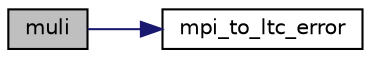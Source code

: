 digraph "muli"
{
 // LATEX_PDF_SIZE
  edge [fontname="Helvetica",fontsize="10",labelfontname="Helvetica",labelfontsize="10"];
  node [fontname="Helvetica",fontsize="10",shape=record];
  rankdir="LR";
  Node120 [label="muli",height=0.2,width=0.4,color="black", fillcolor="grey75", style="filled", fontcolor="black",tooltip=" "];
  Node120 -> Node121 [color="midnightblue",fontsize="10",style="solid",fontname="Helvetica"];
  Node121 [label="mpi_to_ltc_error",height=0.2,width=0.4,color="black", fillcolor="white", style="filled",URL="$ltm__desc_8c.html#abc21dd3358332c6bcdd2ec873ab5c5a6",tooltip="Convert a MPI error to a LTC error (Possibly the most powerful function ever! Oh wait...."];
}
